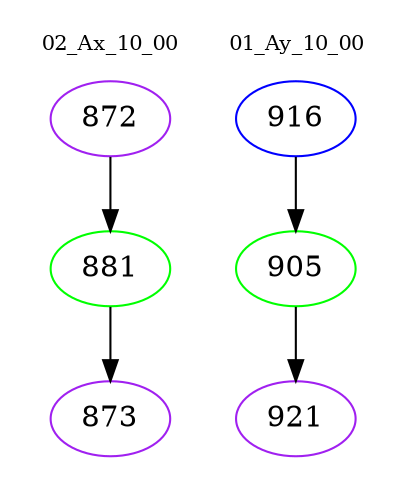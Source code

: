 digraph{
subgraph cluster_0 {
color = white
label = "02_Ax_10_00";
fontsize=10;
T0_872 [label="872", color="purple"]
T0_872 -> T0_881 [color="black"]
T0_881 [label="881", color="green"]
T0_881 -> T0_873 [color="black"]
T0_873 [label="873", color="purple"]
}
subgraph cluster_1 {
color = white
label = "01_Ay_10_00";
fontsize=10;
T1_916 [label="916", color="blue"]
T1_916 -> T1_905 [color="black"]
T1_905 [label="905", color="green"]
T1_905 -> T1_921 [color="black"]
T1_921 [label="921", color="purple"]
}
}
